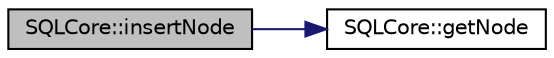 digraph "SQLCore::insertNode"
{
 // LATEX_PDF_SIZE
  edge [fontname="Helvetica",fontsize="10",labelfontname="Helvetica",labelfontsize="10"];
  node [fontname="Helvetica",fontsize="10",shape=record];
  rankdir="LR";
  Node1 [label="SQLCore::insertNode",height=0.2,width=0.4,color="black", fillcolor="grey75", style="filled", fontcolor="black",tooltip=" "];
  Node1 -> Node2 [color="midnightblue",fontsize="10",style="solid",fontname="Helvetica"];
  Node2 [label="SQLCore::getNode",height=0.2,width=0.4,color="black", fillcolor="white", style="filled",URL="$namespace_s_q_l_core.html#a7b24975a629c1d2c3c727ae2db90363c",tooltip=" "];
}
